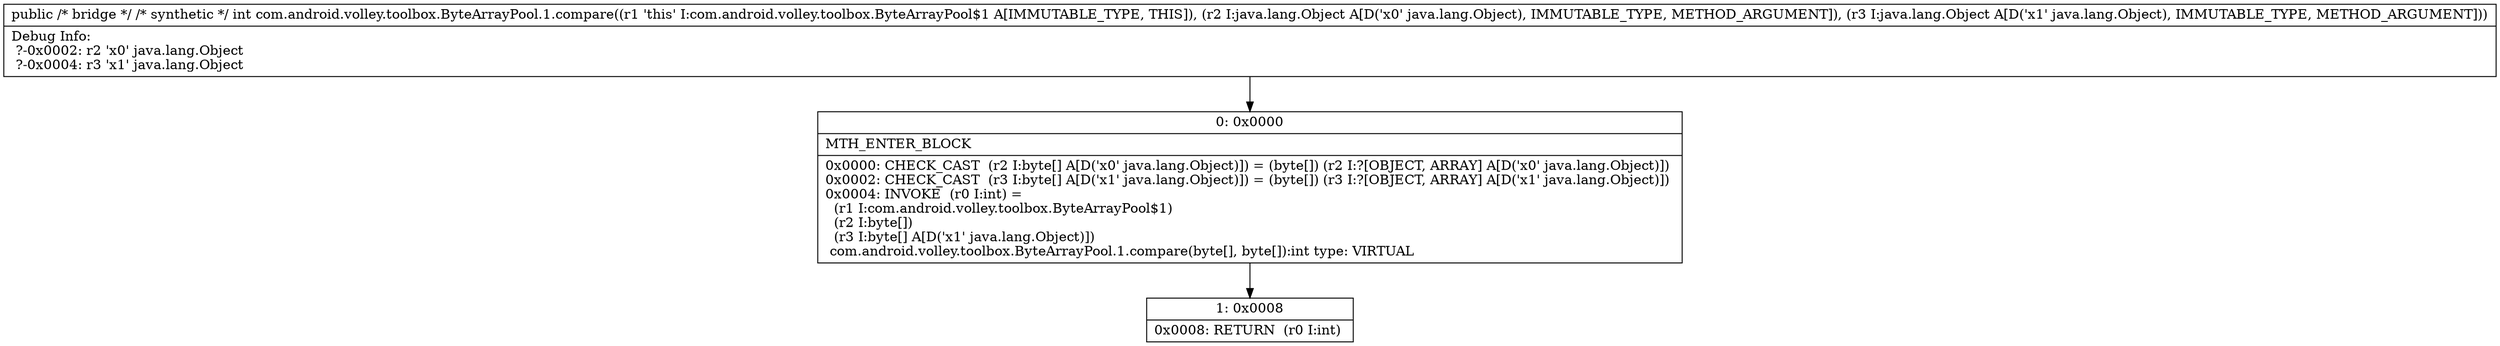 digraph "CFG forcom.android.volley.toolbox.ByteArrayPool.1.compare(Ljava\/lang\/Object;Ljava\/lang\/Object;)I" {
Node_0 [shape=record,label="{0\:\ 0x0000|MTH_ENTER_BLOCK\l|0x0000: CHECK_CAST  (r2 I:byte[] A[D('x0' java.lang.Object)]) = (byte[]) (r2 I:?[OBJECT, ARRAY] A[D('x0' java.lang.Object)]) \l0x0002: CHECK_CAST  (r3 I:byte[] A[D('x1' java.lang.Object)]) = (byte[]) (r3 I:?[OBJECT, ARRAY] A[D('x1' java.lang.Object)]) \l0x0004: INVOKE  (r0 I:int) = \l  (r1 I:com.android.volley.toolbox.ByteArrayPool$1)\l  (r2 I:byte[])\l  (r3 I:byte[] A[D('x1' java.lang.Object)])\l com.android.volley.toolbox.ByteArrayPool.1.compare(byte[], byte[]):int type: VIRTUAL \l}"];
Node_1 [shape=record,label="{1\:\ 0x0008|0x0008: RETURN  (r0 I:int) \l}"];
MethodNode[shape=record,label="{public \/* bridge *\/ \/* synthetic *\/ int com.android.volley.toolbox.ByteArrayPool.1.compare((r1 'this' I:com.android.volley.toolbox.ByteArrayPool$1 A[IMMUTABLE_TYPE, THIS]), (r2 I:java.lang.Object A[D('x0' java.lang.Object), IMMUTABLE_TYPE, METHOD_ARGUMENT]), (r3 I:java.lang.Object A[D('x1' java.lang.Object), IMMUTABLE_TYPE, METHOD_ARGUMENT]))  | Debug Info:\l  ?\-0x0002: r2 'x0' java.lang.Object\l  ?\-0x0004: r3 'x1' java.lang.Object\l}"];
MethodNode -> Node_0;
Node_0 -> Node_1;
}

